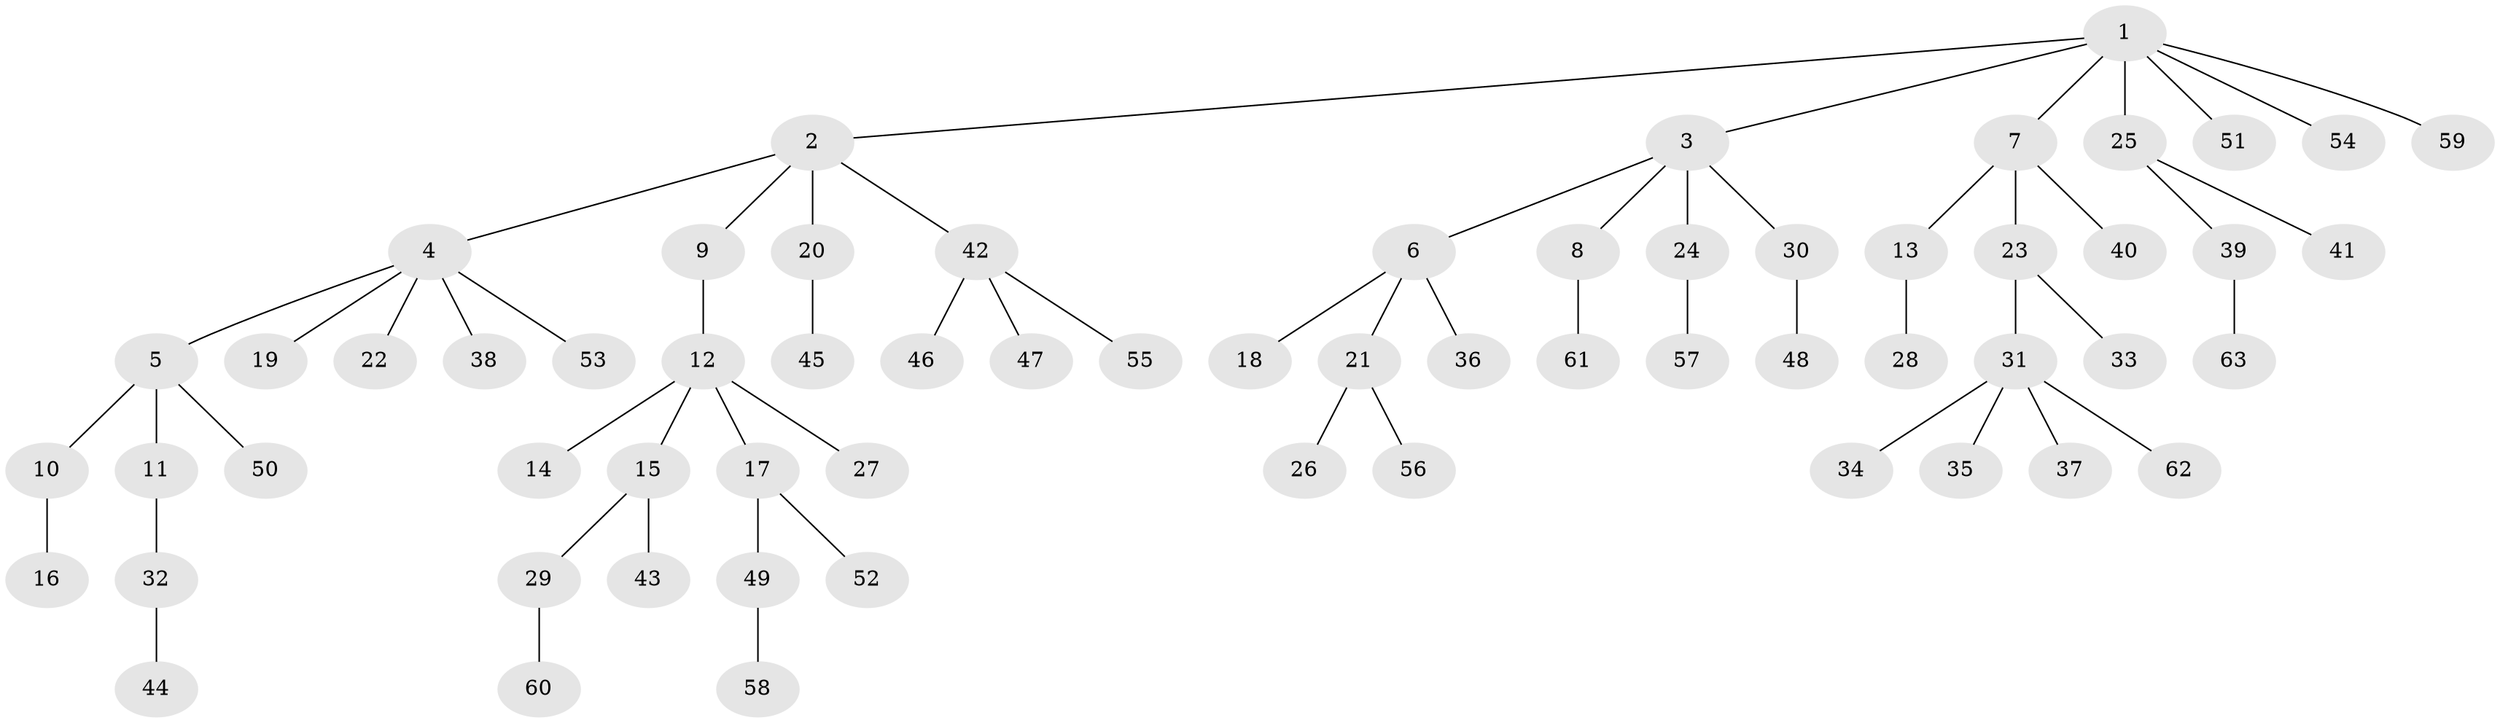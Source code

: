 // coarse degree distribution, {4: 0.05263157894736842, 5: 0.10526315789473684, 2: 0.21052631578947367, 1: 0.5789473684210527, 3: 0.05263157894736842}
// Generated by graph-tools (version 1.1) at 2025/51/03/04/25 22:51:50]
// undirected, 63 vertices, 62 edges
graph export_dot {
  node [color=gray90,style=filled];
  1;
  2;
  3;
  4;
  5;
  6;
  7;
  8;
  9;
  10;
  11;
  12;
  13;
  14;
  15;
  16;
  17;
  18;
  19;
  20;
  21;
  22;
  23;
  24;
  25;
  26;
  27;
  28;
  29;
  30;
  31;
  32;
  33;
  34;
  35;
  36;
  37;
  38;
  39;
  40;
  41;
  42;
  43;
  44;
  45;
  46;
  47;
  48;
  49;
  50;
  51;
  52;
  53;
  54;
  55;
  56;
  57;
  58;
  59;
  60;
  61;
  62;
  63;
  1 -- 2;
  1 -- 3;
  1 -- 7;
  1 -- 25;
  1 -- 51;
  1 -- 54;
  1 -- 59;
  2 -- 4;
  2 -- 9;
  2 -- 20;
  2 -- 42;
  3 -- 6;
  3 -- 8;
  3 -- 24;
  3 -- 30;
  4 -- 5;
  4 -- 19;
  4 -- 22;
  4 -- 38;
  4 -- 53;
  5 -- 10;
  5 -- 11;
  5 -- 50;
  6 -- 18;
  6 -- 21;
  6 -- 36;
  7 -- 13;
  7 -- 23;
  7 -- 40;
  8 -- 61;
  9 -- 12;
  10 -- 16;
  11 -- 32;
  12 -- 14;
  12 -- 15;
  12 -- 17;
  12 -- 27;
  13 -- 28;
  15 -- 29;
  15 -- 43;
  17 -- 49;
  17 -- 52;
  20 -- 45;
  21 -- 26;
  21 -- 56;
  23 -- 31;
  23 -- 33;
  24 -- 57;
  25 -- 39;
  25 -- 41;
  29 -- 60;
  30 -- 48;
  31 -- 34;
  31 -- 35;
  31 -- 37;
  31 -- 62;
  32 -- 44;
  39 -- 63;
  42 -- 46;
  42 -- 47;
  42 -- 55;
  49 -- 58;
}
